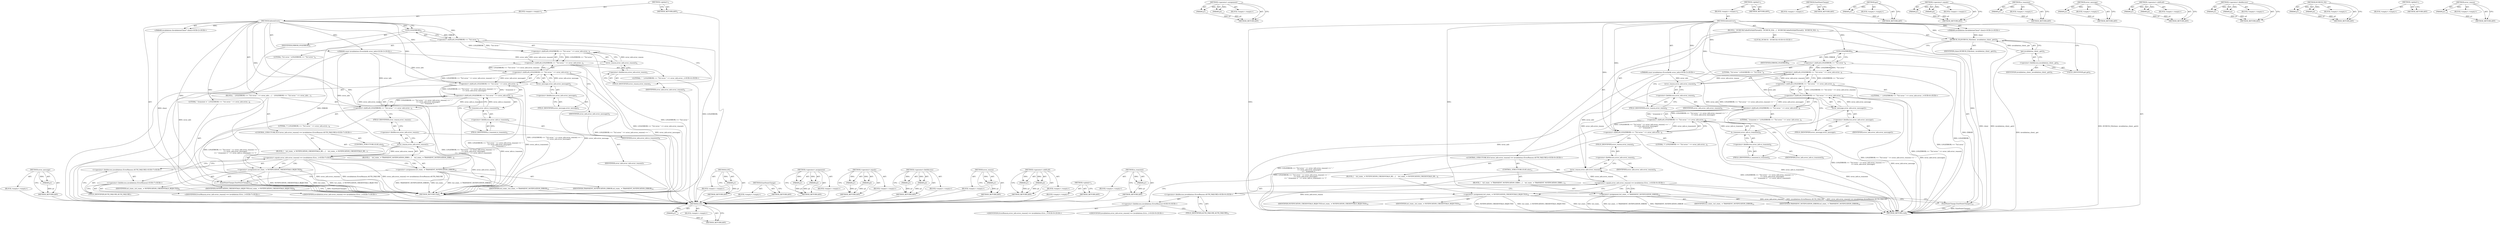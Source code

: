 digraph "error_reason" {
vulnerable_105 [label=<(METHOD,error_message)>];
vulnerable_106 [label=<(PARAM,p1)>];
vulnerable_107 [label=<(BLOCK,&lt;empty&gt;,&lt;empty&gt;)>];
vulnerable_108 [label=<(METHOD_RETURN,ANY)>];
vulnerable_6 [label=<(METHOD,&lt;global&gt;)<SUB>1</SUB>>];
vulnerable_7 [label=<(BLOCK,&lt;empty&gt;,&lt;empty&gt;)<SUB>1</SUB>>];
vulnerable_8 [label=<(METHOD,InformError)<SUB>1</SUB>>];
vulnerable_9 [label="<(PARAM,invalidation::InvalidationClient* client)<SUB>2</SUB>>"];
vulnerable_10 [label="<(PARAM,const invalidation::ErrorInfo&amp; error_info)<SUB>3</SUB>>"];
vulnerable_11 [label=<(BLOCK,{
   LOG(ERROR) &lt;&lt; &quot;Ticl error &quot; &lt;&lt; error_info....,{
   LOG(ERROR) &lt;&lt; &quot;Ticl error &quot; &lt;&lt; error_info....)<SUB>3</SUB>>];
vulnerable_12 [label=<(&lt;operator&gt;.shiftLeft,LOG(ERROR) &lt;&lt; &quot;Ticl error &quot; &lt;&lt; error_info.error...)<SUB>4</SUB>>];
vulnerable_13 [label=<(&lt;operator&gt;.shiftLeft,LOG(ERROR) &lt;&lt; &quot;Ticl error &quot; &lt;&lt; error_info.error...)<SUB>4</SUB>>];
vulnerable_14 [label=<(&lt;operator&gt;.shiftLeft,LOG(ERROR) &lt;&lt; &quot;Ticl error &quot; &lt;&lt; error_info.error...)<SUB>4</SUB>>];
vulnerable_15 [label=<(&lt;operator&gt;.shiftLeft,LOG(ERROR) &lt;&lt; &quot;Ticl error &quot; &lt;&lt; error_info.error...)<SUB>4</SUB>>];
vulnerable_16 [label=<(&lt;operator&gt;.shiftLeft,LOG(ERROR) &lt;&lt; &quot;Ticl error &quot; &lt;&lt; error_info.error...)<SUB>4</SUB>>];
vulnerable_17 [label=<(&lt;operator&gt;.shiftLeft,LOG(ERROR) &lt;&lt; &quot;Ticl error &quot; &lt;&lt; error_info.error...)<SUB>4</SUB>>];
vulnerable_18 [label=<(&lt;operator&gt;.shiftLeft,LOG(ERROR) &lt;&lt; &quot;Ticl error &quot;)<SUB>4</SUB>>];
vulnerable_19 [label=<(LOG,LOG(ERROR))<SUB>4</SUB>>];
vulnerable_20 [label=<(IDENTIFIER,ERROR,LOG(ERROR))<SUB>4</SUB>>];
vulnerable_21 [label=<(LITERAL,&quot;Ticl error &quot;,LOG(ERROR) &lt;&lt; &quot;Ticl error &quot;)<SUB>4</SUB>>];
vulnerable_22 [label=<(error_reason,error_info.error_reason())<SUB>4</SUB>>];
vulnerable_23 [label=<(&lt;operator&gt;.fieldAccess,error_info.error_reason)<SUB>4</SUB>>];
vulnerable_24 [label=<(IDENTIFIER,error_info,error_info.error_reason())<SUB>4</SUB>>];
vulnerable_25 [label=<(FIELD_IDENTIFIER,error_reason,error_reason)<SUB>4</SUB>>];
vulnerable_26 [label="<(LITERAL,&quot;: &quot;,LOG(ERROR) &lt;&lt; &quot;Ticl error &quot; &lt;&lt; error_info.error...)<SUB>4</SUB>>"];
vulnerable_27 [label=<(error_message,error_info.error_message())<SUB>5</SUB>>];
vulnerable_28 [label=<(&lt;operator&gt;.fieldAccess,error_info.error_message)<SUB>5</SUB>>];
vulnerable_29 [label=<(IDENTIFIER,error_info,error_info.error_message())<SUB>5</SUB>>];
vulnerable_30 [label=<(FIELD_IDENTIFIER,error_message,error_message)<SUB>5</SUB>>];
vulnerable_31 [label=<(LITERAL,&quot; (transient = &quot;,LOG(ERROR) &lt;&lt; &quot;Ticl error &quot; &lt;&lt; error_info.error...)<SUB>6</SUB>>];
vulnerable_32 [label=<(is_transient,error_info.is_transient())<SUB>6</SUB>>];
vulnerable_33 [label=<(&lt;operator&gt;.fieldAccess,error_info.is_transient)<SUB>6</SUB>>];
vulnerable_34 [label=<(IDENTIFIER,error_info,error_info.is_transient())<SUB>6</SUB>>];
vulnerable_35 [label=<(FIELD_IDENTIFIER,is_transient,is_transient)<SUB>6</SUB>>];
vulnerable_36 [label=<(LITERAL,&quot;)&quot;,LOG(ERROR) &lt;&lt; &quot;Ticl error &quot; &lt;&lt; error_info.error...)<SUB>6</SUB>>];
vulnerable_37 [label="<(CONTROL_STRUCTURE,IF,if (error_info.error_reason() == invalidation::ErrorReason::AUTH_FAILURE))<SUB>7</SUB>>"];
vulnerable_38 [label="<(&lt;operator&gt;.equals,error_info.error_reason() == invalidation::Erro...)<SUB>7</SUB>>"];
vulnerable_39 [label=<(error_reason,error_info.error_reason())<SUB>7</SUB>>];
vulnerable_40 [label=<(&lt;operator&gt;.fieldAccess,error_info.error_reason)<SUB>7</SUB>>];
vulnerable_41 [label=<(IDENTIFIER,error_info,error_info.error_reason())<SUB>7</SUB>>];
vulnerable_42 [label=<(FIELD_IDENTIFIER,error_reason,error_reason)<SUB>7</SUB>>];
vulnerable_43 [label="<(&lt;operator&gt;.fieldAccess,invalidation::ErrorReason::AUTH_FAILURE)<SUB>7</SUB>>"];
vulnerable_44 [label="<(&lt;operator&gt;.fieldAccess,invalidation::ErrorReason)<SUB>7</SUB>>"];
vulnerable_45 [label="<(IDENTIFIER,invalidation,error_info.error_reason() == invalidation::Erro...)<SUB>7</SUB>>"];
vulnerable_46 [label="<(IDENTIFIER,ErrorReason,error_info.error_reason() == invalidation::Erro...)<SUB>7</SUB>>"];
vulnerable_47 [label=<(FIELD_IDENTIFIER,AUTH_FAILURE,AUTH_FAILURE)<SUB>7</SUB>>];
vulnerable_48 [label=<(BLOCK,{
    ticl_state_ = NOTIFICATION_CREDENTIALS_RE...,{
    ticl_state_ = NOTIFICATION_CREDENTIALS_RE...)<SUB>7</SUB>>];
vulnerable_49 [label=<(&lt;operator&gt;.assignment,ticl_state_ = NOTIFICATION_CREDENTIALS_REJECTED)<SUB>8</SUB>>];
vulnerable_50 [label=<(IDENTIFIER,ticl_state_,ticl_state_ = NOTIFICATION_CREDENTIALS_REJECTED)<SUB>8</SUB>>];
vulnerable_51 [label=<(IDENTIFIER,NOTIFICATION_CREDENTIALS_REJECTED,ticl_state_ = NOTIFICATION_CREDENTIALS_REJECTED)<SUB>8</SUB>>];
vulnerable_52 [label=<(CONTROL_STRUCTURE,ELSE,else)<SUB>9</SUB>>];
vulnerable_53 [label=<(BLOCK,{
    ticl_state_ = TRANSIENT_NOTIFICATION_ERRO...,{
    ticl_state_ = TRANSIENT_NOTIFICATION_ERRO...)<SUB>9</SUB>>];
vulnerable_54 [label=<(&lt;operator&gt;.assignment,ticl_state_ = TRANSIENT_NOTIFICATION_ERROR)<SUB>10</SUB>>];
vulnerable_55 [label=<(IDENTIFIER,ticl_state_,ticl_state_ = TRANSIENT_NOTIFICATION_ERROR)<SUB>10</SUB>>];
vulnerable_56 [label=<(IDENTIFIER,TRANSIENT_NOTIFICATION_ERROR,ticl_state_ = TRANSIENT_NOTIFICATION_ERROR)<SUB>10</SUB>>];
vulnerable_57 [label=<(EmitStateChange,EmitStateChange())<SUB>12</SUB>>];
vulnerable_58 [label=<(METHOD_RETURN,void)<SUB>1</SUB>>];
vulnerable_60 [label=<(METHOD_RETURN,ANY)<SUB>1</SUB>>];
vulnerable_92 [label=<(METHOD,LOG)>];
vulnerable_93 [label=<(PARAM,p1)>];
vulnerable_94 [label=<(BLOCK,&lt;empty&gt;,&lt;empty&gt;)>];
vulnerable_95 [label=<(METHOD_RETURN,ANY)>];
vulnerable_123 [label=<(METHOD,EmitStateChange)>];
vulnerable_124 [label=<(BLOCK,&lt;empty&gt;,&lt;empty&gt;)>];
vulnerable_125 [label=<(METHOD_RETURN,ANY)>];
vulnerable_118 [label=<(METHOD,&lt;operator&gt;.assignment)>];
vulnerable_119 [label=<(PARAM,p1)>];
vulnerable_120 [label=<(PARAM,p2)>];
vulnerable_121 [label=<(BLOCK,&lt;empty&gt;,&lt;empty&gt;)>];
vulnerable_122 [label=<(METHOD_RETURN,ANY)>];
vulnerable_113 [label=<(METHOD,&lt;operator&gt;.equals)>];
vulnerable_114 [label=<(PARAM,p1)>];
vulnerable_115 [label=<(PARAM,p2)>];
vulnerable_116 [label=<(BLOCK,&lt;empty&gt;,&lt;empty&gt;)>];
vulnerable_117 [label=<(METHOD_RETURN,ANY)>];
vulnerable_100 [label=<(METHOD,&lt;operator&gt;.fieldAccess)>];
vulnerable_101 [label=<(PARAM,p1)>];
vulnerable_102 [label=<(PARAM,p2)>];
vulnerable_103 [label=<(BLOCK,&lt;empty&gt;,&lt;empty&gt;)>];
vulnerable_104 [label=<(METHOD_RETURN,ANY)>];
vulnerable_96 [label=<(METHOD,error_reason)>];
vulnerable_97 [label=<(PARAM,p1)>];
vulnerable_98 [label=<(BLOCK,&lt;empty&gt;,&lt;empty&gt;)>];
vulnerable_99 [label=<(METHOD_RETURN,ANY)>];
vulnerable_87 [label=<(METHOD,&lt;operator&gt;.shiftLeft)>];
vulnerable_88 [label=<(PARAM,p1)>];
vulnerable_89 [label=<(PARAM,p2)>];
vulnerable_90 [label=<(BLOCK,&lt;empty&gt;,&lt;empty&gt;)>];
vulnerable_91 [label=<(METHOD_RETURN,ANY)>];
vulnerable_81 [label=<(METHOD,&lt;global&gt;)<SUB>1</SUB>>];
vulnerable_82 [label=<(BLOCK,&lt;empty&gt;,&lt;empty&gt;)>];
vulnerable_83 [label=<(METHOD_RETURN,ANY)>];
vulnerable_109 [label=<(METHOD,is_transient)>];
vulnerable_110 [label=<(PARAM,p1)>];
vulnerable_111 [label=<(BLOCK,&lt;empty&gt;,&lt;empty&gt;)>];
vulnerable_112 [label=<(METHOD_RETURN,ANY)>];
fixed_115 [label=<(METHOD,LOG)>];
fixed_116 [label=<(PARAM,p1)>];
fixed_117 [label=<(BLOCK,&lt;empty&gt;,&lt;empty&gt;)>];
fixed_118 [label=<(METHOD_RETURN,ANY)>];
fixed_136 [label=<(METHOD,&lt;operator&gt;.assignment)>];
fixed_137 [label=<(PARAM,p1)>];
fixed_138 [label=<(PARAM,p2)>];
fixed_139 [label=<(BLOCK,&lt;empty&gt;,&lt;empty&gt;)>];
fixed_140 [label=<(METHOD_RETURN,ANY)>];
fixed_6 [label=<(METHOD,&lt;global&gt;)<SUB>1</SUB>>];
fixed_7 [label=<(BLOCK,&lt;empty&gt;,&lt;empty&gt;)<SUB>1</SUB>>];
fixed_8 [label=<(METHOD,InformError)<SUB>1</SUB>>];
fixed_9 [label="<(PARAM,invalidation::InvalidationClient* client)<SUB>2</SUB>>"];
fixed_10 [label="<(PARAM,const invalidation::ErrorInfo&amp; error_info)<SUB>3</SUB>>"];
fixed_11 [label=<(BLOCK,{
  DCHECK(CalledOnValidThread());
  DCHECK_EQ(...,{
  DCHECK(CalledOnValidThread());
  DCHECK_EQ(...)<SUB>3</SUB>>];
fixed_12 [label="<(LOCAL,DCHECK : DCHECK)<SUB>4</SUB>>"];
fixed_13 [label=<(DCHECK_EQ,DCHECK_EQ(client, invalidation_client_.get()))<SUB>5</SUB>>];
fixed_14 [label=<(IDENTIFIER,client,DCHECK_EQ(client, invalidation_client_.get()))<SUB>5</SUB>>];
fixed_15 [label=<(get,invalidation_client_.get())<SUB>5</SUB>>];
fixed_16 [label=<(&lt;operator&gt;.fieldAccess,invalidation_client_.get)<SUB>5</SUB>>];
fixed_17 [label=<(IDENTIFIER,invalidation_client_,invalidation_client_.get())<SUB>5</SUB>>];
fixed_18 [label=<(FIELD_IDENTIFIER,get,get)<SUB>5</SUB>>];
fixed_19 [label=<(&lt;operator&gt;.shiftLeft,LOG(ERROR) &lt;&lt; &quot;Ticl error &quot; &lt;&lt; error_info.error...)<SUB>6</SUB>>];
fixed_20 [label=<(&lt;operator&gt;.shiftLeft,LOG(ERROR) &lt;&lt; &quot;Ticl error &quot; &lt;&lt; error_info.error...)<SUB>6</SUB>>];
fixed_21 [label=<(&lt;operator&gt;.shiftLeft,LOG(ERROR) &lt;&lt; &quot;Ticl error &quot; &lt;&lt; error_info.error...)<SUB>6</SUB>>];
fixed_22 [label=<(&lt;operator&gt;.shiftLeft,LOG(ERROR) &lt;&lt; &quot;Ticl error &quot; &lt;&lt; error_info.error...)<SUB>6</SUB>>];
fixed_23 [label=<(&lt;operator&gt;.shiftLeft,LOG(ERROR) &lt;&lt; &quot;Ticl error &quot; &lt;&lt; error_info.error...)<SUB>6</SUB>>];
fixed_24 [label=<(&lt;operator&gt;.shiftLeft,LOG(ERROR) &lt;&lt; &quot;Ticl error &quot; &lt;&lt; error_info.error...)<SUB>6</SUB>>];
fixed_25 [label=<(&lt;operator&gt;.shiftLeft,LOG(ERROR) &lt;&lt; &quot;Ticl error &quot;)<SUB>6</SUB>>];
fixed_26 [label=<(LOG,LOG(ERROR))<SUB>6</SUB>>];
fixed_27 [label=<(IDENTIFIER,ERROR,LOG(ERROR))<SUB>6</SUB>>];
fixed_28 [label=<(LITERAL,&quot;Ticl error &quot;,LOG(ERROR) &lt;&lt; &quot;Ticl error &quot;)<SUB>6</SUB>>];
fixed_29 [label=<(error_reason,error_info.error_reason())<SUB>6</SUB>>];
fixed_30 [label=<(&lt;operator&gt;.fieldAccess,error_info.error_reason)<SUB>6</SUB>>];
fixed_31 [label=<(IDENTIFIER,error_info,error_info.error_reason())<SUB>6</SUB>>];
fixed_32 [label=<(FIELD_IDENTIFIER,error_reason,error_reason)<SUB>6</SUB>>];
fixed_33 [label="<(LITERAL,&quot;: &quot;,LOG(ERROR) &lt;&lt; &quot;Ticl error &quot; &lt;&lt; error_info.error...)<SUB>6</SUB>>"];
fixed_34 [label=<(error_message,error_info.error_message())<SUB>7</SUB>>];
fixed_35 [label=<(&lt;operator&gt;.fieldAccess,error_info.error_message)<SUB>7</SUB>>];
fixed_36 [label=<(IDENTIFIER,error_info,error_info.error_message())<SUB>7</SUB>>];
fixed_37 [label=<(FIELD_IDENTIFIER,error_message,error_message)<SUB>7</SUB>>];
fixed_38 [label=<(LITERAL,&quot; (transient = &quot;,LOG(ERROR) &lt;&lt; &quot;Ticl error &quot; &lt;&lt; error_info.error...)<SUB>8</SUB>>];
fixed_39 [label=<(is_transient,error_info.is_transient())<SUB>8</SUB>>];
fixed_40 [label=<(&lt;operator&gt;.fieldAccess,error_info.is_transient)<SUB>8</SUB>>];
fixed_41 [label=<(IDENTIFIER,error_info,error_info.is_transient())<SUB>8</SUB>>];
fixed_42 [label=<(FIELD_IDENTIFIER,is_transient,is_transient)<SUB>8</SUB>>];
fixed_43 [label=<(LITERAL,&quot;)&quot;,LOG(ERROR) &lt;&lt; &quot;Ticl error &quot; &lt;&lt; error_info.error...)<SUB>8</SUB>>];
fixed_44 [label="<(CONTROL_STRUCTURE,IF,if (error_info.error_reason() == invalidation::ErrorReason::AUTH_FAILURE))<SUB>9</SUB>>"];
fixed_45 [label="<(&lt;operator&gt;.equals,error_info.error_reason() == invalidation::Erro...)<SUB>9</SUB>>"];
fixed_46 [label=<(error_reason,error_info.error_reason())<SUB>9</SUB>>];
fixed_47 [label=<(&lt;operator&gt;.fieldAccess,error_info.error_reason)<SUB>9</SUB>>];
fixed_48 [label=<(IDENTIFIER,error_info,error_info.error_reason())<SUB>9</SUB>>];
fixed_49 [label=<(FIELD_IDENTIFIER,error_reason,error_reason)<SUB>9</SUB>>];
fixed_50 [label="<(&lt;operator&gt;.fieldAccess,invalidation::ErrorReason::AUTH_FAILURE)<SUB>9</SUB>>"];
fixed_51 [label="<(&lt;operator&gt;.fieldAccess,invalidation::ErrorReason)<SUB>9</SUB>>"];
fixed_52 [label="<(IDENTIFIER,invalidation,error_info.error_reason() == invalidation::Erro...)<SUB>9</SUB>>"];
fixed_53 [label="<(IDENTIFIER,ErrorReason,error_info.error_reason() == invalidation::Erro...)<SUB>9</SUB>>"];
fixed_54 [label=<(FIELD_IDENTIFIER,AUTH_FAILURE,AUTH_FAILURE)<SUB>9</SUB>>];
fixed_55 [label=<(BLOCK,{
    ticl_state_ = NOTIFICATION_CREDENTIALS_RE...,{
    ticl_state_ = NOTIFICATION_CREDENTIALS_RE...)<SUB>9</SUB>>];
fixed_56 [label=<(&lt;operator&gt;.assignment,ticl_state_ = NOTIFICATION_CREDENTIALS_REJECTED)<SUB>10</SUB>>];
fixed_57 [label=<(IDENTIFIER,ticl_state_,ticl_state_ = NOTIFICATION_CREDENTIALS_REJECTED)<SUB>10</SUB>>];
fixed_58 [label=<(IDENTIFIER,NOTIFICATION_CREDENTIALS_REJECTED,ticl_state_ = NOTIFICATION_CREDENTIALS_REJECTED)<SUB>10</SUB>>];
fixed_59 [label=<(CONTROL_STRUCTURE,ELSE,else)<SUB>11</SUB>>];
fixed_60 [label=<(BLOCK,{
    ticl_state_ = TRANSIENT_NOTIFICATION_ERRO...,{
    ticl_state_ = TRANSIENT_NOTIFICATION_ERRO...)<SUB>11</SUB>>];
fixed_61 [label=<(&lt;operator&gt;.assignment,ticl_state_ = TRANSIENT_NOTIFICATION_ERROR)<SUB>12</SUB>>];
fixed_62 [label=<(IDENTIFIER,ticl_state_,ticl_state_ = TRANSIENT_NOTIFICATION_ERROR)<SUB>12</SUB>>];
fixed_63 [label=<(IDENTIFIER,TRANSIENT_NOTIFICATION_ERROR,ticl_state_ = TRANSIENT_NOTIFICATION_ERROR)<SUB>12</SUB>>];
fixed_64 [label=<(EmitStateChange,EmitStateChange())<SUB>14</SUB>>];
fixed_65 [label=<(METHOD_RETURN,void)<SUB>1</SUB>>];
fixed_67 [label=<(METHOD_RETURN,ANY)<SUB>1</SUB>>];
fixed_141 [label=<(METHOD,EmitStateChange)>];
fixed_142 [label=<(BLOCK,&lt;empty&gt;,&lt;empty&gt;)>];
fixed_143 [label=<(METHOD_RETURN,ANY)>];
fixed_101 [label=<(METHOD,get)>];
fixed_102 [label=<(PARAM,p1)>];
fixed_103 [label=<(BLOCK,&lt;empty&gt;,&lt;empty&gt;)>];
fixed_104 [label=<(METHOD_RETURN,ANY)>];
fixed_131 [label=<(METHOD,&lt;operator&gt;.equals)>];
fixed_132 [label=<(PARAM,p1)>];
fixed_133 [label=<(PARAM,p2)>];
fixed_134 [label=<(BLOCK,&lt;empty&gt;,&lt;empty&gt;)>];
fixed_135 [label=<(METHOD_RETURN,ANY)>];
fixed_127 [label=<(METHOD,is_transient)>];
fixed_128 [label=<(PARAM,p1)>];
fixed_129 [label=<(BLOCK,&lt;empty&gt;,&lt;empty&gt;)>];
fixed_130 [label=<(METHOD_RETURN,ANY)>];
fixed_123 [label=<(METHOD,error_message)>];
fixed_124 [label=<(PARAM,p1)>];
fixed_125 [label=<(BLOCK,&lt;empty&gt;,&lt;empty&gt;)>];
fixed_126 [label=<(METHOD_RETURN,ANY)>];
fixed_110 [label=<(METHOD,&lt;operator&gt;.shiftLeft)>];
fixed_111 [label=<(PARAM,p1)>];
fixed_112 [label=<(PARAM,p2)>];
fixed_113 [label=<(BLOCK,&lt;empty&gt;,&lt;empty&gt;)>];
fixed_114 [label=<(METHOD_RETURN,ANY)>];
fixed_105 [label=<(METHOD,&lt;operator&gt;.fieldAccess)>];
fixed_106 [label=<(PARAM,p1)>];
fixed_107 [label=<(PARAM,p2)>];
fixed_108 [label=<(BLOCK,&lt;empty&gt;,&lt;empty&gt;)>];
fixed_109 [label=<(METHOD_RETURN,ANY)>];
fixed_96 [label=<(METHOD,DCHECK_EQ)>];
fixed_97 [label=<(PARAM,p1)>];
fixed_98 [label=<(PARAM,p2)>];
fixed_99 [label=<(BLOCK,&lt;empty&gt;,&lt;empty&gt;)>];
fixed_100 [label=<(METHOD_RETURN,ANY)>];
fixed_90 [label=<(METHOD,&lt;global&gt;)<SUB>1</SUB>>];
fixed_91 [label=<(BLOCK,&lt;empty&gt;,&lt;empty&gt;)>];
fixed_92 [label=<(METHOD_RETURN,ANY)>];
fixed_119 [label=<(METHOD,error_reason)>];
fixed_120 [label=<(PARAM,p1)>];
fixed_121 [label=<(BLOCK,&lt;empty&gt;,&lt;empty&gt;)>];
fixed_122 [label=<(METHOD_RETURN,ANY)>];
vulnerable_105 -> vulnerable_106  [key=0, label="AST: "];
vulnerable_105 -> vulnerable_106  [key=1, label="DDG: "];
vulnerable_105 -> vulnerable_107  [key=0, label="AST: "];
vulnerable_105 -> vulnerable_108  [key=0, label="AST: "];
vulnerable_105 -> vulnerable_108  [key=1, label="CFG: "];
vulnerable_106 -> vulnerable_108  [key=0, label="DDG: p1"];
vulnerable_107 -> fixed_115  [key=0];
vulnerable_108 -> fixed_115  [key=0];
vulnerable_6 -> vulnerable_7  [key=0, label="AST: "];
vulnerable_6 -> vulnerable_60  [key=0, label="AST: "];
vulnerable_6 -> vulnerable_60  [key=1, label="CFG: "];
vulnerable_7 -> vulnerable_8  [key=0, label="AST: "];
vulnerable_8 -> vulnerable_9  [key=0, label="AST: "];
vulnerable_8 -> vulnerable_9  [key=1, label="DDG: "];
vulnerable_8 -> vulnerable_10  [key=0, label="AST: "];
vulnerable_8 -> vulnerable_10  [key=1, label="DDG: "];
vulnerable_8 -> vulnerable_11  [key=0, label="AST: "];
vulnerable_8 -> vulnerable_58  [key=0, label="AST: "];
vulnerable_8 -> vulnerable_19  [key=0, label="CFG: "];
vulnerable_8 -> vulnerable_19  [key=1, label="DDG: "];
vulnerable_8 -> vulnerable_57  [key=0, label="DDG: "];
vulnerable_8 -> vulnerable_12  [key=0, label="DDG: "];
vulnerable_8 -> vulnerable_49  [key=0, label="DDG: "];
vulnerable_8 -> vulnerable_14  [key=0, label="DDG: "];
vulnerable_8 -> vulnerable_54  [key=0, label="DDG: "];
vulnerable_8 -> vulnerable_16  [key=0, label="DDG: "];
vulnerable_8 -> vulnerable_18  [key=0, label="DDG: "];
vulnerable_9 -> vulnerable_58  [key=0, label="DDG: client"];
vulnerable_10 -> vulnerable_58  [key=0, label="DDG: error_info"];
vulnerable_10 -> vulnerable_32  [key=0, label="DDG: error_info"];
vulnerable_10 -> vulnerable_39  [key=0, label="DDG: error_info"];
vulnerable_10 -> vulnerable_27  [key=0, label="DDG: error_info"];
vulnerable_10 -> vulnerable_22  [key=0, label="DDG: error_info"];
vulnerable_11 -> vulnerable_12  [key=0, label="AST: "];
vulnerable_11 -> vulnerable_37  [key=0, label="AST: "];
vulnerable_11 -> vulnerable_57  [key=0, label="AST: "];
vulnerable_12 -> vulnerable_13  [key=0, label="AST: "];
vulnerable_12 -> vulnerable_36  [key=0, label="AST: "];
vulnerable_12 -> vulnerable_42  [key=0, label="CFG: "];
vulnerable_12 -> vulnerable_58  [key=0, label="DDG: LOG(ERROR) &lt;&lt; &quot;Ticl error &quot; &lt;&lt; error_info.error_reason() &lt;&lt; &quot;: &quot;
              &lt;&lt; error_info.error_message()
              &lt;&lt; &quot; (transient = &quot; &lt;&lt; error_info.is_transient()"];
vulnerable_12 -> vulnerable_58  [key=1, label="DDG: LOG(ERROR) &lt;&lt; &quot;Ticl error &quot; &lt;&lt; error_info.error_reason() &lt;&lt; &quot;: &quot;
              &lt;&lt; error_info.error_message()
              &lt;&lt; &quot; (transient = &quot; &lt;&lt; error_info.is_transient() &lt;&lt; &quot;)&quot;"];
vulnerable_13 -> vulnerable_14  [key=0, label="AST: "];
vulnerable_13 -> vulnerable_32  [key=0, label="AST: "];
vulnerable_13 -> vulnerable_12  [key=0, label="CFG: "];
vulnerable_13 -> vulnerable_12  [key=1, label="DDG: LOG(ERROR) &lt;&lt; &quot;Ticl error &quot; &lt;&lt; error_info.error_reason() &lt;&lt; &quot;: &quot;
              &lt;&lt; error_info.error_message()
              &lt;&lt; &quot; (transient = &quot;"];
vulnerable_13 -> vulnerable_12  [key=2, label="DDG: error_info.is_transient()"];
vulnerable_13 -> vulnerable_58  [key=0, label="DDG: LOG(ERROR) &lt;&lt; &quot;Ticl error &quot; &lt;&lt; error_info.error_reason() &lt;&lt; &quot;: &quot;
              &lt;&lt; error_info.error_message()
              &lt;&lt; &quot; (transient = &quot;"];
vulnerable_13 -> vulnerable_58  [key=1, label="DDG: error_info.is_transient()"];
vulnerable_14 -> vulnerable_15  [key=0, label="AST: "];
vulnerable_14 -> vulnerable_31  [key=0, label="AST: "];
vulnerable_14 -> vulnerable_35  [key=0, label="CFG: "];
vulnerable_14 -> vulnerable_58  [key=0, label="DDG: LOG(ERROR) &lt;&lt; &quot;Ticl error &quot; &lt;&lt; error_info.error_reason() &lt;&lt; &quot;: &quot;
              &lt;&lt; error_info.error_message()"];
vulnerable_14 -> vulnerable_13  [key=0, label="DDG: LOG(ERROR) &lt;&lt; &quot;Ticl error &quot; &lt;&lt; error_info.error_reason() &lt;&lt; &quot;: &quot;
              &lt;&lt; error_info.error_message()"];
vulnerable_14 -> vulnerable_13  [key=1, label="DDG: &quot; (transient = &quot;"];
vulnerable_15 -> vulnerable_16  [key=0, label="AST: "];
vulnerable_15 -> vulnerable_27  [key=0, label="AST: "];
vulnerable_15 -> vulnerable_14  [key=0, label="CFG: "];
vulnerable_15 -> vulnerable_14  [key=1, label="DDG: LOG(ERROR) &lt;&lt; &quot;Ticl error &quot; &lt;&lt; error_info.error_reason() &lt;&lt; &quot;: &quot;"];
vulnerable_15 -> vulnerable_14  [key=2, label="DDG: error_info.error_message()"];
vulnerable_15 -> vulnerable_58  [key=0, label="DDG: LOG(ERROR) &lt;&lt; &quot;Ticl error &quot; &lt;&lt; error_info.error_reason() &lt;&lt; &quot;: &quot;"];
vulnerable_15 -> vulnerable_58  [key=1, label="DDG: error_info.error_message()"];
vulnerable_16 -> vulnerable_17  [key=0, label="AST: "];
vulnerable_16 -> vulnerable_26  [key=0, label="AST: "];
vulnerable_16 -> vulnerable_30  [key=0, label="CFG: "];
vulnerable_16 -> vulnerable_58  [key=0, label="DDG: LOG(ERROR) &lt;&lt; &quot;Ticl error &quot; &lt;&lt; error_info.error_reason()"];
vulnerable_16 -> vulnerable_15  [key=0, label="DDG: LOG(ERROR) &lt;&lt; &quot;Ticl error &quot; &lt;&lt; error_info.error_reason()"];
vulnerable_16 -> vulnerable_15  [key=1, label="DDG: &quot;: &quot;"];
vulnerable_17 -> vulnerable_18  [key=0, label="AST: "];
vulnerable_17 -> vulnerable_22  [key=0, label="AST: "];
vulnerable_17 -> vulnerable_16  [key=0, label="CFG: "];
vulnerable_17 -> vulnerable_16  [key=1, label="DDG: LOG(ERROR) &lt;&lt; &quot;Ticl error &quot;"];
vulnerable_17 -> vulnerable_16  [key=2, label="DDG: error_info.error_reason()"];
vulnerable_17 -> vulnerable_58  [key=0, label="DDG: LOG(ERROR) &lt;&lt; &quot;Ticl error &quot;"];
vulnerable_18 -> vulnerable_19  [key=0, label="AST: "];
vulnerable_18 -> vulnerable_21  [key=0, label="AST: "];
vulnerable_18 -> vulnerable_25  [key=0, label="CFG: "];
vulnerable_18 -> vulnerable_58  [key=0, label="DDG: LOG(ERROR)"];
vulnerable_18 -> vulnerable_17  [key=0, label="DDG: LOG(ERROR)"];
vulnerable_18 -> vulnerable_17  [key=1, label="DDG: &quot;Ticl error &quot;"];
vulnerable_19 -> vulnerable_20  [key=0, label="AST: "];
vulnerable_19 -> vulnerable_18  [key=0, label="CFG: "];
vulnerable_19 -> vulnerable_18  [key=1, label="DDG: ERROR"];
vulnerable_19 -> vulnerable_58  [key=0, label="DDG: ERROR"];
vulnerable_20 -> fixed_115  [key=0];
vulnerable_21 -> fixed_115  [key=0];
vulnerable_22 -> vulnerable_23  [key=0, label="AST: "];
vulnerable_22 -> vulnerable_17  [key=0, label="CFG: "];
vulnerable_22 -> vulnerable_17  [key=1, label="DDG: error_info.error_reason"];
vulnerable_22 -> vulnerable_39  [key=0, label="DDG: error_info.error_reason"];
vulnerable_23 -> vulnerable_24  [key=0, label="AST: "];
vulnerable_23 -> vulnerable_25  [key=0, label="AST: "];
vulnerable_23 -> vulnerable_22  [key=0, label="CFG: "];
vulnerable_24 -> fixed_115  [key=0];
vulnerable_25 -> vulnerable_23  [key=0, label="CFG: "];
vulnerable_26 -> fixed_115  [key=0];
vulnerable_27 -> vulnerable_28  [key=0, label="AST: "];
vulnerable_27 -> vulnerable_15  [key=0, label="CFG: "];
vulnerable_27 -> vulnerable_15  [key=1, label="DDG: error_info.error_message"];
vulnerable_27 -> vulnerable_58  [key=0, label="DDG: error_info.error_message"];
vulnerable_28 -> vulnerable_29  [key=0, label="AST: "];
vulnerable_28 -> vulnerable_30  [key=0, label="AST: "];
vulnerable_28 -> vulnerable_27  [key=0, label="CFG: "];
vulnerable_29 -> fixed_115  [key=0];
vulnerable_30 -> vulnerable_28  [key=0, label="CFG: "];
vulnerable_31 -> fixed_115  [key=0];
vulnerable_32 -> vulnerable_33  [key=0, label="AST: "];
vulnerable_32 -> vulnerable_13  [key=0, label="CFG: "];
vulnerable_32 -> vulnerable_13  [key=1, label="DDG: error_info.is_transient"];
vulnerable_32 -> vulnerable_58  [key=0, label="DDG: error_info.is_transient"];
vulnerable_33 -> vulnerable_34  [key=0, label="AST: "];
vulnerable_33 -> vulnerable_35  [key=0, label="AST: "];
vulnerable_33 -> vulnerable_32  [key=0, label="CFG: "];
vulnerable_34 -> fixed_115  [key=0];
vulnerable_35 -> vulnerable_33  [key=0, label="CFG: "];
vulnerable_36 -> fixed_115  [key=0];
vulnerable_37 -> vulnerable_38  [key=0, label="AST: "];
vulnerable_37 -> vulnerable_48  [key=0, label="AST: "];
vulnerable_37 -> vulnerable_52  [key=0, label="AST: "];
vulnerable_38 -> vulnerable_39  [key=0, label="AST: "];
vulnerable_38 -> vulnerable_43  [key=0, label="AST: "];
vulnerable_38 -> vulnerable_49  [key=0, label="CFG: "];
vulnerable_38 -> vulnerable_49  [key=1, label="CDG: "];
vulnerable_38 -> vulnerable_54  [key=0, label="CFG: "];
vulnerable_38 -> vulnerable_54  [key=1, label="CDG: "];
vulnerable_38 -> vulnerable_58  [key=0, label="DDG: error_info.error_reason()"];
vulnerable_38 -> vulnerable_58  [key=1, label="DDG: invalidation::ErrorReason::AUTH_FAILURE"];
vulnerable_38 -> vulnerable_58  [key=2, label="DDG: error_info.error_reason() == invalidation::ErrorReason::AUTH_FAILURE"];
vulnerable_39 -> vulnerable_40  [key=0, label="AST: "];
vulnerable_39 -> vulnerable_44  [key=0, label="CFG: "];
vulnerable_39 -> vulnerable_58  [key=0, label="DDG: error_info.error_reason"];
vulnerable_39 -> vulnerable_38  [key=0, label="DDG: error_info.error_reason"];
vulnerable_40 -> vulnerable_41  [key=0, label="AST: "];
vulnerable_40 -> vulnerable_42  [key=0, label="AST: "];
vulnerable_40 -> vulnerable_39  [key=0, label="CFG: "];
vulnerable_41 -> fixed_115  [key=0];
vulnerable_42 -> vulnerable_40  [key=0, label="CFG: "];
vulnerable_43 -> vulnerable_44  [key=0, label="AST: "];
vulnerable_43 -> vulnerable_47  [key=0, label="AST: "];
vulnerable_43 -> vulnerable_38  [key=0, label="CFG: "];
vulnerable_44 -> vulnerable_45  [key=0, label="AST: "];
vulnerable_44 -> vulnerable_46  [key=0, label="AST: "];
vulnerable_44 -> vulnerable_47  [key=0, label="CFG: "];
vulnerable_45 -> fixed_115  [key=0];
vulnerable_46 -> fixed_115  [key=0];
vulnerable_47 -> vulnerable_43  [key=0, label="CFG: "];
vulnerable_48 -> vulnerable_49  [key=0, label="AST: "];
vulnerable_49 -> vulnerable_50  [key=0, label="AST: "];
vulnerable_49 -> vulnerable_51  [key=0, label="AST: "];
vulnerable_49 -> vulnerable_57  [key=0, label="CFG: "];
vulnerable_49 -> vulnerable_58  [key=0, label="DDG: ticl_state_"];
vulnerable_49 -> vulnerable_58  [key=1, label="DDG: ticl_state_ = NOTIFICATION_CREDENTIALS_REJECTED"];
vulnerable_49 -> vulnerable_58  [key=2, label="DDG: NOTIFICATION_CREDENTIALS_REJECTED"];
vulnerable_50 -> fixed_115  [key=0];
vulnerable_51 -> fixed_115  [key=0];
vulnerable_52 -> vulnerable_53  [key=0, label="AST: "];
vulnerable_53 -> vulnerable_54  [key=0, label="AST: "];
vulnerable_54 -> vulnerable_55  [key=0, label="AST: "];
vulnerable_54 -> vulnerable_56  [key=0, label="AST: "];
vulnerable_54 -> vulnerable_57  [key=0, label="CFG: "];
vulnerable_54 -> vulnerable_58  [key=0, label="DDG: ticl_state_"];
vulnerable_54 -> vulnerable_58  [key=1, label="DDG: ticl_state_ = TRANSIENT_NOTIFICATION_ERROR"];
vulnerable_54 -> vulnerable_58  [key=2, label="DDG: TRANSIENT_NOTIFICATION_ERROR"];
vulnerable_55 -> fixed_115  [key=0];
vulnerable_56 -> fixed_115  [key=0];
vulnerable_57 -> vulnerable_58  [key=0, label="CFG: "];
vulnerable_57 -> vulnerable_58  [key=1, label="DDG: EmitStateChange()"];
vulnerable_58 -> fixed_115  [key=0];
vulnerable_60 -> fixed_115  [key=0];
vulnerable_92 -> vulnerable_93  [key=0, label="AST: "];
vulnerable_92 -> vulnerable_93  [key=1, label="DDG: "];
vulnerable_92 -> vulnerable_94  [key=0, label="AST: "];
vulnerable_92 -> vulnerable_95  [key=0, label="AST: "];
vulnerable_92 -> vulnerable_95  [key=1, label="CFG: "];
vulnerable_93 -> vulnerable_95  [key=0, label="DDG: p1"];
vulnerable_94 -> fixed_115  [key=0];
vulnerable_95 -> fixed_115  [key=0];
vulnerable_123 -> vulnerable_124  [key=0, label="AST: "];
vulnerable_123 -> vulnerable_125  [key=0, label="AST: "];
vulnerable_123 -> vulnerable_125  [key=1, label="CFG: "];
vulnerable_124 -> fixed_115  [key=0];
vulnerable_125 -> fixed_115  [key=0];
vulnerable_118 -> vulnerable_119  [key=0, label="AST: "];
vulnerable_118 -> vulnerable_119  [key=1, label="DDG: "];
vulnerable_118 -> vulnerable_121  [key=0, label="AST: "];
vulnerable_118 -> vulnerable_120  [key=0, label="AST: "];
vulnerable_118 -> vulnerable_120  [key=1, label="DDG: "];
vulnerable_118 -> vulnerable_122  [key=0, label="AST: "];
vulnerable_118 -> vulnerable_122  [key=1, label="CFG: "];
vulnerable_119 -> vulnerable_122  [key=0, label="DDG: p1"];
vulnerable_120 -> vulnerable_122  [key=0, label="DDG: p2"];
vulnerable_121 -> fixed_115  [key=0];
vulnerable_122 -> fixed_115  [key=0];
vulnerable_113 -> vulnerable_114  [key=0, label="AST: "];
vulnerable_113 -> vulnerable_114  [key=1, label="DDG: "];
vulnerable_113 -> vulnerable_116  [key=0, label="AST: "];
vulnerable_113 -> vulnerable_115  [key=0, label="AST: "];
vulnerable_113 -> vulnerable_115  [key=1, label="DDG: "];
vulnerable_113 -> vulnerable_117  [key=0, label="AST: "];
vulnerable_113 -> vulnerable_117  [key=1, label="CFG: "];
vulnerable_114 -> vulnerable_117  [key=0, label="DDG: p1"];
vulnerable_115 -> vulnerable_117  [key=0, label="DDG: p2"];
vulnerable_116 -> fixed_115  [key=0];
vulnerable_117 -> fixed_115  [key=0];
vulnerable_100 -> vulnerable_101  [key=0, label="AST: "];
vulnerable_100 -> vulnerable_101  [key=1, label="DDG: "];
vulnerable_100 -> vulnerable_103  [key=0, label="AST: "];
vulnerable_100 -> vulnerable_102  [key=0, label="AST: "];
vulnerable_100 -> vulnerable_102  [key=1, label="DDG: "];
vulnerable_100 -> vulnerable_104  [key=0, label="AST: "];
vulnerable_100 -> vulnerable_104  [key=1, label="CFG: "];
vulnerable_101 -> vulnerable_104  [key=0, label="DDG: p1"];
vulnerable_102 -> vulnerable_104  [key=0, label="DDG: p2"];
vulnerable_103 -> fixed_115  [key=0];
vulnerable_104 -> fixed_115  [key=0];
vulnerable_96 -> vulnerable_97  [key=0, label="AST: "];
vulnerable_96 -> vulnerable_97  [key=1, label="DDG: "];
vulnerable_96 -> vulnerable_98  [key=0, label="AST: "];
vulnerable_96 -> vulnerable_99  [key=0, label="AST: "];
vulnerable_96 -> vulnerable_99  [key=1, label="CFG: "];
vulnerable_97 -> vulnerable_99  [key=0, label="DDG: p1"];
vulnerable_98 -> fixed_115  [key=0];
vulnerable_99 -> fixed_115  [key=0];
vulnerable_87 -> vulnerable_88  [key=0, label="AST: "];
vulnerable_87 -> vulnerable_88  [key=1, label="DDG: "];
vulnerable_87 -> vulnerable_90  [key=0, label="AST: "];
vulnerable_87 -> vulnerable_89  [key=0, label="AST: "];
vulnerable_87 -> vulnerable_89  [key=1, label="DDG: "];
vulnerable_87 -> vulnerable_91  [key=0, label="AST: "];
vulnerable_87 -> vulnerable_91  [key=1, label="CFG: "];
vulnerable_88 -> vulnerable_91  [key=0, label="DDG: p1"];
vulnerable_89 -> vulnerable_91  [key=0, label="DDG: p2"];
vulnerable_90 -> fixed_115  [key=0];
vulnerable_91 -> fixed_115  [key=0];
vulnerable_81 -> vulnerable_82  [key=0, label="AST: "];
vulnerable_81 -> vulnerable_83  [key=0, label="AST: "];
vulnerable_81 -> vulnerable_83  [key=1, label="CFG: "];
vulnerable_82 -> fixed_115  [key=0];
vulnerable_83 -> fixed_115  [key=0];
vulnerable_109 -> vulnerable_110  [key=0, label="AST: "];
vulnerable_109 -> vulnerable_110  [key=1, label="DDG: "];
vulnerable_109 -> vulnerable_111  [key=0, label="AST: "];
vulnerable_109 -> vulnerable_112  [key=0, label="AST: "];
vulnerable_109 -> vulnerable_112  [key=1, label="CFG: "];
vulnerable_110 -> vulnerable_112  [key=0, label="DDG: p1"];
vulnerable_111 -> fixed_115  [key=0];
vulnerable_112 -> fixed_115  [key=0];
fixed_115 -> fixed_116  [key=0, label="AST: "];
fixed_115 -> fixed_116  [key=1, label="DDG: "];
fixed_115 -> fixed_117  [key=0, label="AST: "];
fixed_115 -> fixed_118  [key=0, label="AST: "];
fixed_115 -> fixed_118  [key=1, label="CFG: "];
fixed_116 -> fixed_118  [key=0, label="DDG: p1"];
fixed_136 -> fixed_137  [key=0, label="AST: "];
fixed_136 -> fixed_137  [key=1, label="DDG: "];
fixed_136 -> fixed_139  [key=0, label="AST: "];
fixed_136 -> fixed_138  [key=0, label="AST: "];
fixed_136 -> fixed_138  [key=1, label="DDG: "];
fixed_136 -> fixed_140  [key=0, label="AST: "];
fixed_136 -> fixed_140  [key=1, label="CFG: "];
fixed_137 -> fixed_140  [key=0, label="DDG: p1"];
fixed_138 -> fixed_140  [key=0, label="DDG: p2"];
fixed_6 -> fixed_7  [key=0, label="AST: "];
fixed_6 -> fixed_67  [key=0, label="AST: "];
fixed_6 -> fixed_67  [key=1, label="CFG: "];
fixed_7 -> fixed_8  [key=0, label="AST: "];
fixed_8 -> fixed_9  [key=0, label="AST: "];
fixed_8 -> fixed_9  [key=1, label="DDG: "];
fixed_8 -> fixed_10  [key=0, label="AST: "];
fixed_8 -> fixed_10  [key=1, label="DDG: "];
fixed_8 -> fixed_11  [key=0, label="AST: "];
fixed_8 -> fixed_65  [key=0, label="AST: "];
fixed_8 -> fixed_18  [key=0, label="CFG: "];
fixed_8 -> fixed_64  [key=0, label="DDG: "];
fixed_8 -> fixed_13  [key=0, label="DDG: "];
fixed_8 -> fixed_19  [key=0, label="DDG: "];
fixed_8 -> fixed_56  [key=0, label="DDG: "];
fixed_8 -> fixed_21  [key=0, label="DDG: "];
fixed_8 -> fixed_61  [key=0, label="DDG: "];
fixed_8 -> fixed_23  [key=0, label="DDG: "];
fixed_8 -> fixed_25  [key=0, label="DDG: "];
fixed_8 -> fixed_26  [key=0, label="DDG: "];
fixed_9 -> fixed_13  [key=0, label="DDG: client"];
fixed_10 -> fixed_65  [key=0, label="DDG: error_info"];
fixed_10 -> fixed_39  [key=0, label="DDG: error_info"];
fixed_10 -> fixed_46  [key=0, label="DDG: error_info"];
fixed_10 -> fixed_34  [key=0, label="DDG: error_info"];
fixed_10 -> fixed_29  [key=0, label="DDG: error_info"];
fixed_11 -> fixed_12  [key=0, label="AST: "];
fixed_11 -> fixed_13  [key=0, label="AST: "];
fixed_11 -> fixed_19  [key=0, label="AST: "];
fixed_11 -> fixed_44  [key=0, label="AST: "];
fixed_11 -> fixed_64  [key=0, label="AST: "];
fixed_13 -> fixed_14  [key=0, label="AST: "];
fixed_13 -> fixed_15  [key=0, label="AST: "];
fixed_13 -> fixed_26  [key=0, label="CFG: "];
fixed_13 -> fixed_65  [key=0, label="DDG: client"];
fixed_13 -> fixed_65  [key=1, label="DDG: invalidation_client_.get()"];
fixed_13 -> fixed_65  [key=2, label="DDG: DCHECK_EQ(client, invalidation_client_.get())"];
fixed_15 -> fixed_16  [key=0, label="AST: "];
fixed_15 -> fixed_13  [key=0, label="CFG: "];
fixed_15 -> fixed_13  [key=1, label="DDG: invalidation_client_.get"];
fixed_15 -> fixed_65  [key=0, label="DDG: invalidation_client_.get"];
fixed_16 -> fixed_17  [key=0, label="AST: "];
fixed_16 -> fixed_18  [key=0, label="AST: "];
fixed_16 -> fixed_15  [key=0, label="CFG: "];
fixed_18 -> fixed_16  [key=0, label="CFG: "];
fixed_19 -> fixed_20  [key=0, label="AST: "];
fixed_19 -> fixed_43  [key=0, label="AST: "];
fixed_19 -> fixed_49  [key=0, label="CFG: "];
fixed_19 -> fixed_65  [key=0, label="DDG: LOG(ERROR) &lt;&lt; &quot;Ticl error &quot; &lt;&lt; error_info.error_reason() &lt;&lt; &quot;: &quot;
              &lt;&lt; error_info.error_message()
              &lt;&lt; &quot; (transient = &quot; &lt;&lt; error_info.is_transient()"];
fixed_19 -> fixed_65  [key=1, label="DDG: LOG(ERROR) &lt;&lt; &quot;Ticl error &quot; &lt;&lt; error_info.error_reason() &lt;&lt; &quot;: &quot;
              &lt;&lt; error_info.error_message()
              &lt;&lt; &quot; (transient = &quot; &lt;&lt; error_info.is_transient() &lt;&lt; &quot;)&quot;"];
fixed_20 -> fixed_21  [key=0, label="AST: "];
fixed_20 -> fixed_39  [key=0, label="AST: "];
fixed_20 -> fixed_19  [key=0, label="CFG: "];
fixed_20 -> fixed_19  [key=1, label="DDG: LOG(ERROR) &lt;&lt; &quot;Ticl error &quot; &lt;&lt; error_info.error_reason() &lt;&lt; &quot;: &quot;
              &lt;&lt; error_info.error_message()
              &lt;&lt; &quot; (transient = &quot;"];
fixed_20 -> fixed_19  [key=2, label="DDG: error_info.is_transient()"];
fixed_20 -> fixed_65  [key=0, label="DDG: LOG(ERROR) &lt;&lt; &quot;Ticl error &quot; &lt;&lt; error_info.error_reason() &lt;&lt; &quot;: &quot;
              &lt;&lt; error_info.error_message()
              &lt;&lt; &quot; (transient = &quot;"];
fixed_20 -> fixed_65  [key=1, label="DDG: error_info.is_transient()"];
fixed_21 -> fixed_22  [key=0, label="AST: "];
fixed_21 -> fixed_38  [key=0, label="AST: "];
fixed_21 -> fixed_42  [key=0, label="CFG: "];
fixed_21 -> fixed_65  [key=0, label="DDG: LOG(ERROR) &lt;&lt; &quot;Ticl error &quot; &lt;&lt; error_info.error_reason() &lt;&lt; &quot;: &quot;
              &lt;&lt; error_info.error_message()"];
fixed_21 -> fixed_20  [key=0, label="DDG: LOG(ERROR) &lt;&lt; &quot;Ticl error &quot; &lt;&lt; error_info.error_reason() &lt;&lt; &quot;: &quot;
              &lt;&lt; error_info.error_message()"];
fixed_21 -> fixed_20  [key=1, label="DDG: &quot; (transient = &quot;"];
fixed_22 -> fixed_23  [key=0, label="AST: "];
fixed_22 -> fixed_34  [key=0, label="AST: "];
fixed_22 -> fixed_21  [key=0, label="CFG: "];
fixed_22 -> fixed_21  [key=1, label="DDG: LOG(ERROR) &lt;&lt; &quot;Ticl error &quot; &lt;&lt; error_info.error_reason() &lt;&lt; &quot;: &quot;"];
fixed_22 -> fixed_21  [key=2, label="DDG: error_info.error_message()"];
fixed_22 -> fixed_65  [key=0, label="DDG: LOG(ERROR) &lt;&lt; &quot;Ticl error &quot; &lt;&lt; error_info.error_reason() &lt;&lt; &quot;: &quot;"];
fixed_22 -> fixed_65  [key=1, label="DDG: error_info.error_message()"];
fixed_23 -> fixed_24  [key=0, label="AST: "];
fixed_23 -> fixed_33  [key=0, label="AST: "];
fixed_23 -> fixed_37  [key=0, label="CFG: "];
fixed_23 -> fixed_65  [key=0, label="DDG: LOG(ERROR) &lt;&lt; &quot;Ticl error &quot; &lt;&lt; error_info.error_reason()"];
fixed_23 -> fixed_22  [key=0, label="DDG: LOG(ERROR) &lt;&lt; &quot;Ticl error &quot; &lt;&lt; error_info.error_reason()"];
fixed_23 -> fixed_22  [key=1, label="DDG: &quot;: &quot;"];
fixed_24 -> fixed_25  [key=0, label="AST: "];
fixed_24 -> fixed_29  [key=0, label="AST: "];
fixed_24 -> fixed_23  [key=0, label="CFG: "];
fixed_24 -> fixed_23  [key=1, label="DDG: LOG(ERROR) &lt;&lt; &quot;Ticl error &quot;"];
fixed_24 -> fixed_23  [key=2, label="DDG: error_info.error_reason()"];
fixed_24 -> fixed_65  [key=0, label="DDG: LOG(ERROR) &lt;&lt; &quot;Ticl error &quot;"];
fixed_25 -> fixed_26  [key=0, label="AST: "];
fixed_25 -> fixed_28  [key=0, label="AST: "];
fixed_25 -> fixed_32  [key=0, label="CFG: "];
fixed_25 -> fixed_65  [key=0, label="DDG: LOG(ERROR)"];
fixed_25 -> fixed_24  [key=0, label="DDG: LOG(ERROR)"];
fixed_25 -> fixed_24  [key=1, label="DDG: &quot;Ticl error &quot;"];
fixed_26 -> fixed_27  [key=0, label="AST: "];
fixed_26 -> fixed_25  [key=0, label="CFG: "];
fixed_26 -> fixed_25  [key=1, label="DDG: ERROR"];
fixed_26 -> fixed_65  [key=0, label="DDG: ERROR"];
fixed_29 -> fixed_30  [key=0, label="AST: "];
fixed_29 -> fixed_24  [key=0, label="CFG: "];
fixed_29 -> fixed_24  [key=1, label="DDG: error_info.error_reason"];
fixed_29 -> fixed_46  [key=0, label="DDG: error_info.error_reason"];
fixed_30 -> fixed_31  [key=0, label="AST: "];
fixed_30 -> fixed_32  [key=0, label="AST: "];
fixed_30 -> fixed_29  [key=0, label="CFG: "];
fixed_32 -> fixed_30  [key=0, label="CFG: "];
fixed_34 -> fixed_35  [key=0, label="AST: "];
fixed_34 -> fixed_22  [key=0, label="CFG: "];
fixed_34 -> fixed_22  [key=1, label="DDG: error_info.error_message"];
fixed_34 -> fixed_65  [key=0, label="DDG: error_info.error_message"];
fixed_35 -> fixed_36  [key=0, label="AST: "];
fixed_35 -> fixed_37  [key=0, label="AST: "];
fixed_35 -> fixed_34  [key=0, label="CFG: "];
fixed_37 -> fixed_35  [key=0, label="CFG: "];
fixed_39 -> fixed_40  [key=0, label="AST: "];
fixed_39 -> fixed_20  [key=0, label="CFG: "];
fixed_39 -> fixed_20  [key=1, label="DDG: error_info.is_transient"];
fixed_39 -> fixed_65  [key=0, label="DDG: error_info.is_transient"];
fixed_40 -> fixed_41  [key=0, label="AST: "];
fixed_40 -> fixed_42  [key=0, label="AST: "];
fixed_40 -> fixed_39  [key=0, label="CFG: "];
fixed_42 -> fixed_40  [key=0, label="CFG: "];
fixed_44 -> fixed_45  [key=0, label="AST: "];
fixed_44 -> fixed_55  [key=0, label="AST: "];
fixed_44 -> fixed_59  [key=0, label="AST: "];
fixed_45 -> fixed_46  [key=0, label="AST: "];
fixed_45 -> fixed_50  [key=0, label="AST: "];
fixed_45 -> fixed_56  [key=0, label="CFG: "];
fixed_45 -> fixed_56  [key=1, label="CDG: "];
fixed_45 -> fixed_61  [key=0, label="CFG: "];
fixed_45 -> fixed_61  [key=1, label="CDG: "];
fixed_45 -> fixed_65  [key=0, label="DDG: error_info.error_reason()"];
fixed_45 -> fixed_65  [key=1, label="DDG: invalidation::ErrorReason::AUTH_FAILURE"];
fixed_45 -> fixed_65  [key=2, label="DDG: error_info.error_reason() == invalidation::ErrorReason::AUTH_FAILURE"];
fixed_46 -> fixed_47  [key=0, label="AST: "];
fixed_46 -> fixed_51  [key=0, label="CFG: "];
fixed_46 -> fixed_65  [key=0, label="DDG: error_info.error_reason"];
fixed_46 -> fixed_45  [key=0, label="DDG: error_info.error_reason"];
fixed_47 -> fixed_48  [key=0, label="AST: "];
fixed_47 -> fixed_49  [key=0, label="AST: "];
fixed_47 -> fixed_46  [key=0, label="CFG: "];
fixed_49 -> fixed_47  [key=0, label="CFG: "];
fixed_50 -> fixed_51  [key=0, label="AST: "];
fixed_50 -> fixed_54  [key=0, label="AST: "];
fixed_50 -> fixed_45  [key=0, label="CFG: "];
fixed_51 -> fixed_52  [key=0, label="AST: "];
fixed_51 -> fixed_53  [key=0, label="AST: "];
fixed_51 -> fixed_54  [key=0, label="CFG: "];
fixed_54 -> fixed_50  [key=0, label="CFG: "];
fixed_55 -> fixed_56  [key=0, label="AST: "];
fixed_56 -> fixed_57  [key=0, label="AST: "];
fixed_56 -> fixed_58  [key=0, label="AST: "];
fixed_56 -> fixed_64  [key=0, label="CFG: "];
fixed_56 -> fixed_65  [key=0, label="DDG: ticl_state_"];
fixed_56 -> fixed_65  [key=1, label="DDG: ticl_state_ = NOTIFICATION_CREDENTIALS_REJECTED"];
fixed_56 -> fixed_65  [key=2, label="DDG: NOTIFICATION_CREDENTIALS_REJECTED"];
fixed_59 -> fixed_60  [key=0, label="AST: "];
fixed_60 -> fixed_61  [key=0, label="AST: "];
fixed_61 -> fixed_62  [key=0, label="AST: "];
fixed_61 -> fixed_63  [key=0, label="AST: "];
fixed_61 -> fixed_64  [key=0, label="CFG: "];
fixed_61 -> fixed_65  [key=0, label="DDG: ticl_state_"];
fixed_61 -> fixed_65  [key=1, label="DDG: ticl_state_ = TRANSIENT_NOTIFICATION_ERROR"];
fixed_61 -> fixed_65  [key=2, label="DDG: TRANSIENT_NOTIFICATION_ERROR"];
fixed_64 -> fixed_65  [key=0, label="CFG: "];
fixed_64 -> fixed_65  [key=1, label="DDG: EmitStateChange()"];
fixed_141 -> fixed_142  [key=0, label="AST: "];
fixed_141 -> fixed_143  [key=0, label="AST: "];
fixed_141 -> fixed_143  [key=1, label="CFG: "];
fixed_101 -> fixed_102  [key=0, label="AST: "];
fixed_101 -> fixed_102  [key=1, label="DDG: "];
fixed_101 -> fixed_103  [key=0, label="AST: "];
fixed_101 -> fixed_104  [key=0, label="AST: "];
fixed_101 -> fixed_104  [key=1, label="CFG: "];
fixed_102 -> fixed_104  [key=0, label="DDG: p1"];
fixed_131 -> fixed_132  [key=0, label="AST: "];
fixed_131 -> fixed_132  [key=1, label="DDG: "];
fixed_131 -> fixed_134  [key=0, label="AST: "];
fixed_131 -> fixed_133  [key=0, label="AST: "];
fixed_131 -> fixed_133  [key=1, label="DDG: "];
fixed_131 -> fixed_135  [key=0, label="AST: "];
fixed_131 -> fixed_135  [key=1, label="CFG: "];
fixed_132 -> fixed_135  [key=0, label="DDG: p1"];
fixed_133 -> fixed_135  [key=0, label="DDG: p2"];
fixed_127 -> fixed_128  [key=0, label="AST: "];
fixed_127 -> fixed_128  [key=1, label="DDG: "];
fixed_127 -> fixed_129  [key=0, label="AST: "];
fixed_127 -> fixed_130  [key=0, label="AST: "];
fixed_127 -> fixed_130  [key=1, label="CFG: "];
fixed_128 -> fixed_130  [key=0, label="DDG: p1"];
fixed_123 -> fixed_124  [key=0, label="AST: "];
fixed_123 -> fixed_124  [key=1, label="DDG: "];
fixed_123 -> fixed_125  [key=0, label="AST: "];
fixed_123 -> fixed_126  [key=0, label="AST: "];
fixed_123 -> fixed_126  [key=1, label="CFG: "];
fixed_124 -> fixed_126  [key=0, label="DDG: p1"];
fixed_110 -> fixed_111  [key=0, label="AST: "];
fixed_110 -> fixed_111  [key=1, label="DDG: "];
fixed_110 -> fixed_113  [key=0, label="AST: "];
fixed_110 -> fixed_112  [key=0, label="AST: "];
fixed_110 -> fixed_112  [key=1, label="DDG: "];
fixed_110 -> fixed_114  [key=0, label="AST: "];
fixed_110 -> fixed_114  [key=1, label="CFG: "];
fixed_111 -> fixed_114  [key=0, label="DDG: p1"];
fixed_112 -> fixed_114  [key=0, label="DDG: p2"];
fixed_105 -> fixed_106  [key=0, label="AST: "];
fixed_105 -> fixed_106  [key=1, label="DDG: "];
fixed_105 -> fixed_108  [key=0, label="AST: "];
fixed_105 -> fixed_107  [key=0, label="AST: "];
fixed_105 -> fixed_107  [key=1, label="DDG: "];
fixed_105 -> fixed_109  [key=0, label="AST: "];
fixed_105 -> fixed_109  [key=1, label="CFG: "];
fixed_106 -> fixed_109  [key=0, label="DDG: p1"];
fixed_107 -> fixed_109  [key=0, label="DDG: p2"];
fixed_96 -> fixed_97  [key=0, label="AST: "];
fixed_96 -> fixed_97  [key=1, label="DDG: "];
fixed_96 -> fixed_99  [key=0, label="AST: "];
fixed_96 -> fixed_98  [key=0, label="AST: "];
fixed_96 -> fixed_98  [key=1, label="DDG: "];
fixed_96 -> fixed_100  [key=0, label="AST: "];
fixed_96 -> fixed_100  [key=1, label="CFG: "];
fixed_97 -> fixed_100  [key=0, label="DDG: p1"];
fixed_98 -> fixed_100  [key=0, label="DDG: p2"];
fixed_90 -> fixed_91  [key=0, label="AST: "];
fixed_90 -> fixed_92  [key=0, label="AST: "];
fixed_90 -> fixed_92  [key=1, label="CFG: "];
fixed_119 -> fixed_120  [key=0, label="AST: "];
fixed_119 -> fixed_120  [key=1, label="DDG: "];
fixed_119 -> fixed_121  [key=0, label="AST: "];
fixed_119 -> fixed_122  [key=0, label="AST: "];
fixed_119 -> fixed_122  [key=1, label="CFG: "];
fixed_120 -> fixed_122  [key=0, label="DDG: p1"];
}
